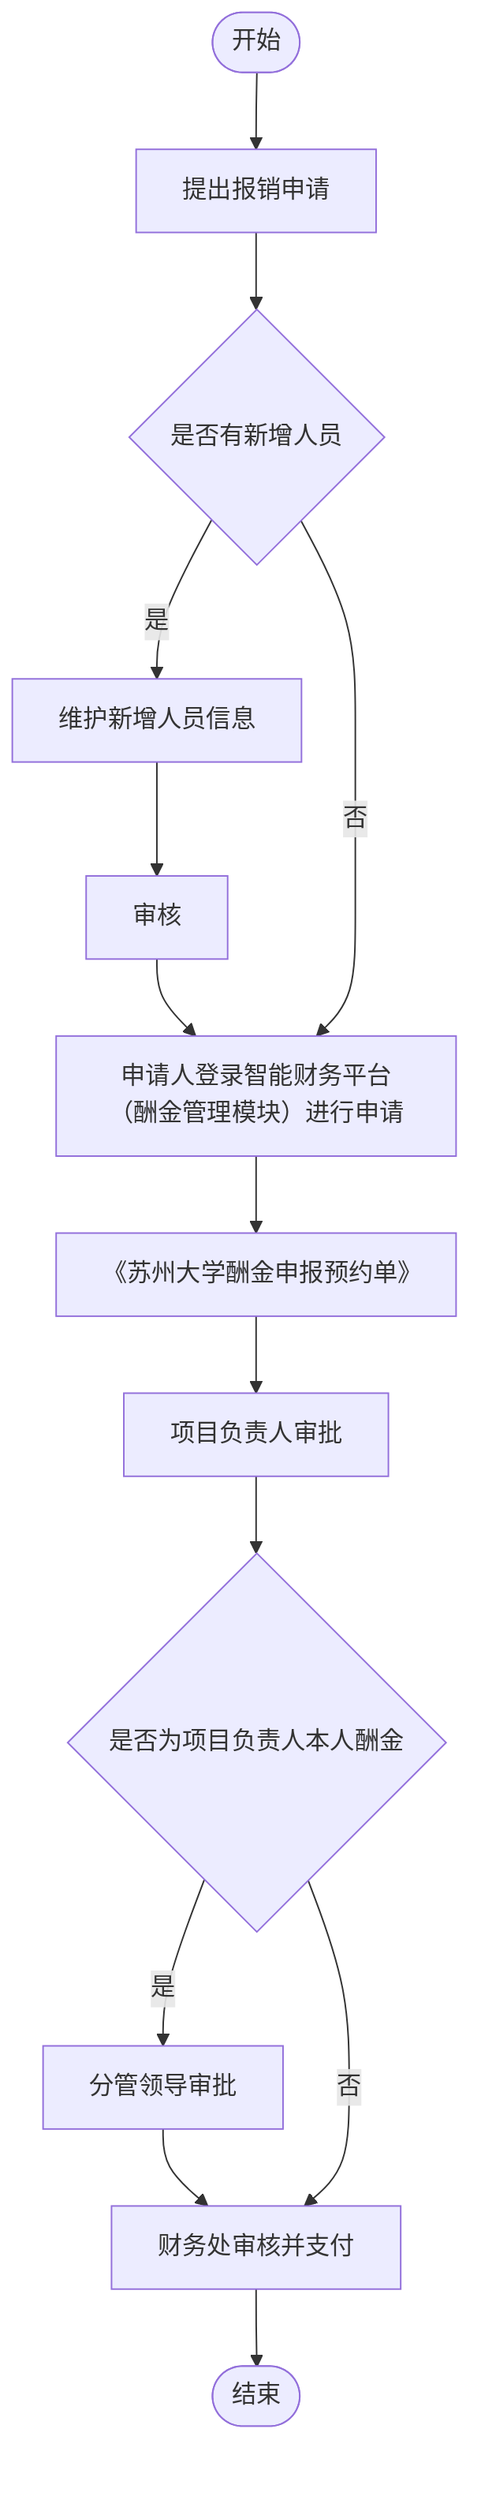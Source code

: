 flowchart TD
    A(["开始"]) --> B["提出报销申请"]
    B --> C{"是否有新增人员"}
    C -->|是| D["维护新增人员信息"] --> E["审核"] --> F["申请人登录智能财务平台（酬金管理模块）进行申请"]
    C -->|否| F
    F --> G["《苏州大学酬金申报预约单》"] --> H["项目负责人审批"]
    H --> I{"是否为项目负责人本人酬金"}
    I -->|是| J["分管领导审批"] --> K["财务处审核并支付"]
    I -->|否| K
    K --> L(["结束"])